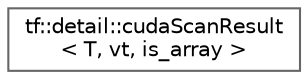 digraph "类继承关系图"
{
 // LATEX_PDF_SIZE
  bgcolor="transparent";
  edge [fontname=Helvetica,fontsize=10,labelfontname=Helvetica,labelfontsize=10];
  node [fontname=Helvetica,fontsize=10,shape=box,height=0.2,width=0.4];
  rankdir="LR";
  Node0 [id="Node000000",label="tf::detail::cudaScanResult\l\< T, vt, is_array \>",height=0.2,width=0.4,color="grey40", fillcolor="white", style="filled",URL="$structtf_1_1detail_1_1cuda_scan_result.html",tooltip=" "];
}

